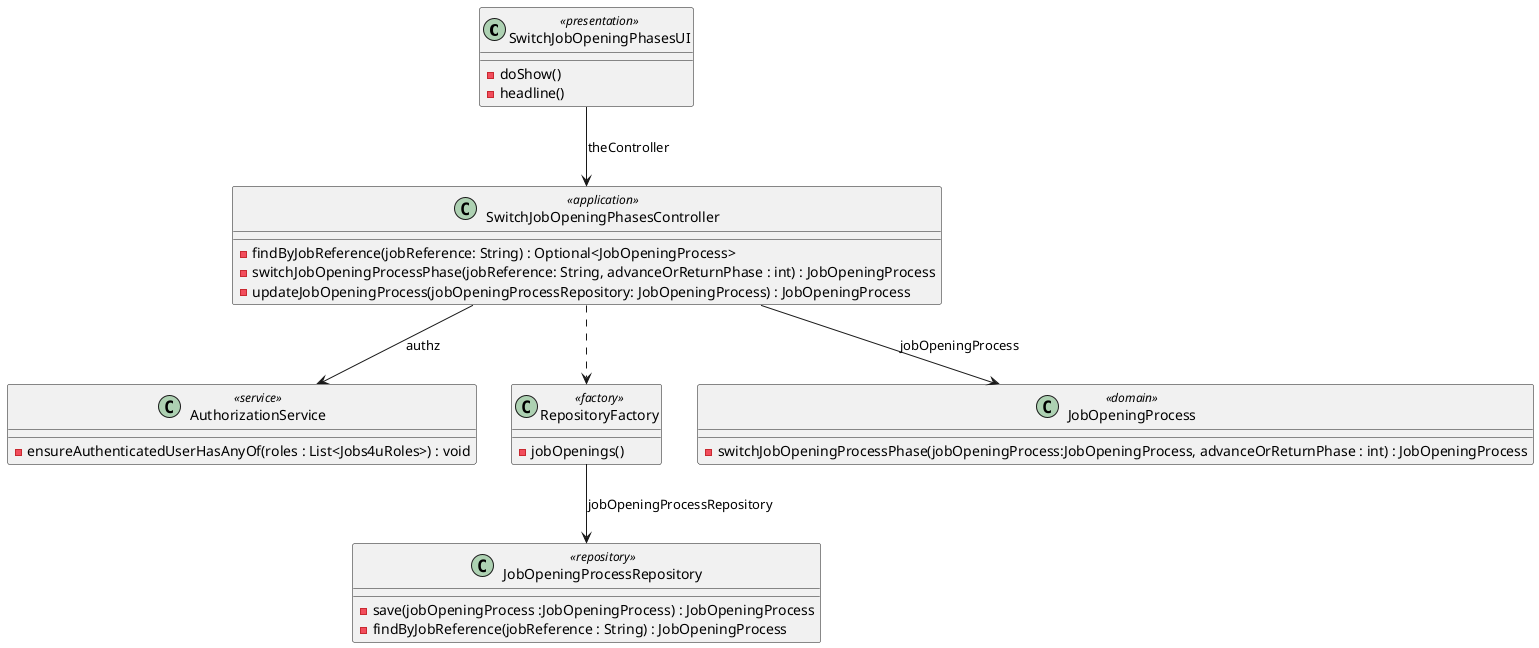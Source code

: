 @startuml
'skinparam
skinparam shadowing false

'Entidades
class SwitchJobOpeningPhasesUI <<presentation>> {
- doShow()
- headline()
}
class SwitchJobOpeningPhasesController <<application>>{
- findByJobReference(jobReference: String) : Optional<JobOpeningProcess>
- switchJobOpeningProcessPhase(jobReference: String, advanceOrReturnPhase : int) : JobOpeningProcess
- updateJobOpeningProcess(jobOpeningProcessRepository: JobOpeningProcess) : JobOpeningProcess
}

class AuthorizationService <<service>> {
- ensureAuthenticatedUserHasAnyOf(roles : List<Jobs4uRoles>) : void
}


class RepositoryFactory <<factory>> {
- jobOpenings()
}

class JobOpeningProcessRepository <<repository>> {
- save(jobOpeningProcess :JobOpeningProcess) : JobOpeningProcess
- findByJobReference(jobReference : String) : JobOpeningProcess
}

class JobOpeningProcess <<domain>> {
- switchJobOpeningProcessPhase(jobOpeningProcess:JobOpeningProcess, advanceOrReturnPhase : int) : JobOpeningProcess
}



'Associações
SwitchJobOpeningPhasesUI --> SwitchJobOpeningPhasesController : theController
SwitchJobOpeningPhasesController --> AuthorizationService : authz
SwitchJobOpeningPhasesController --> JobOpeningProcess : jobOpeningProcess
RepositoryFactory --> JobOpeningProcessRepository : jobOpeningProcessRepository
SwitchJobOpeningPhasesController ..> RepositoryFactory
@enduml
